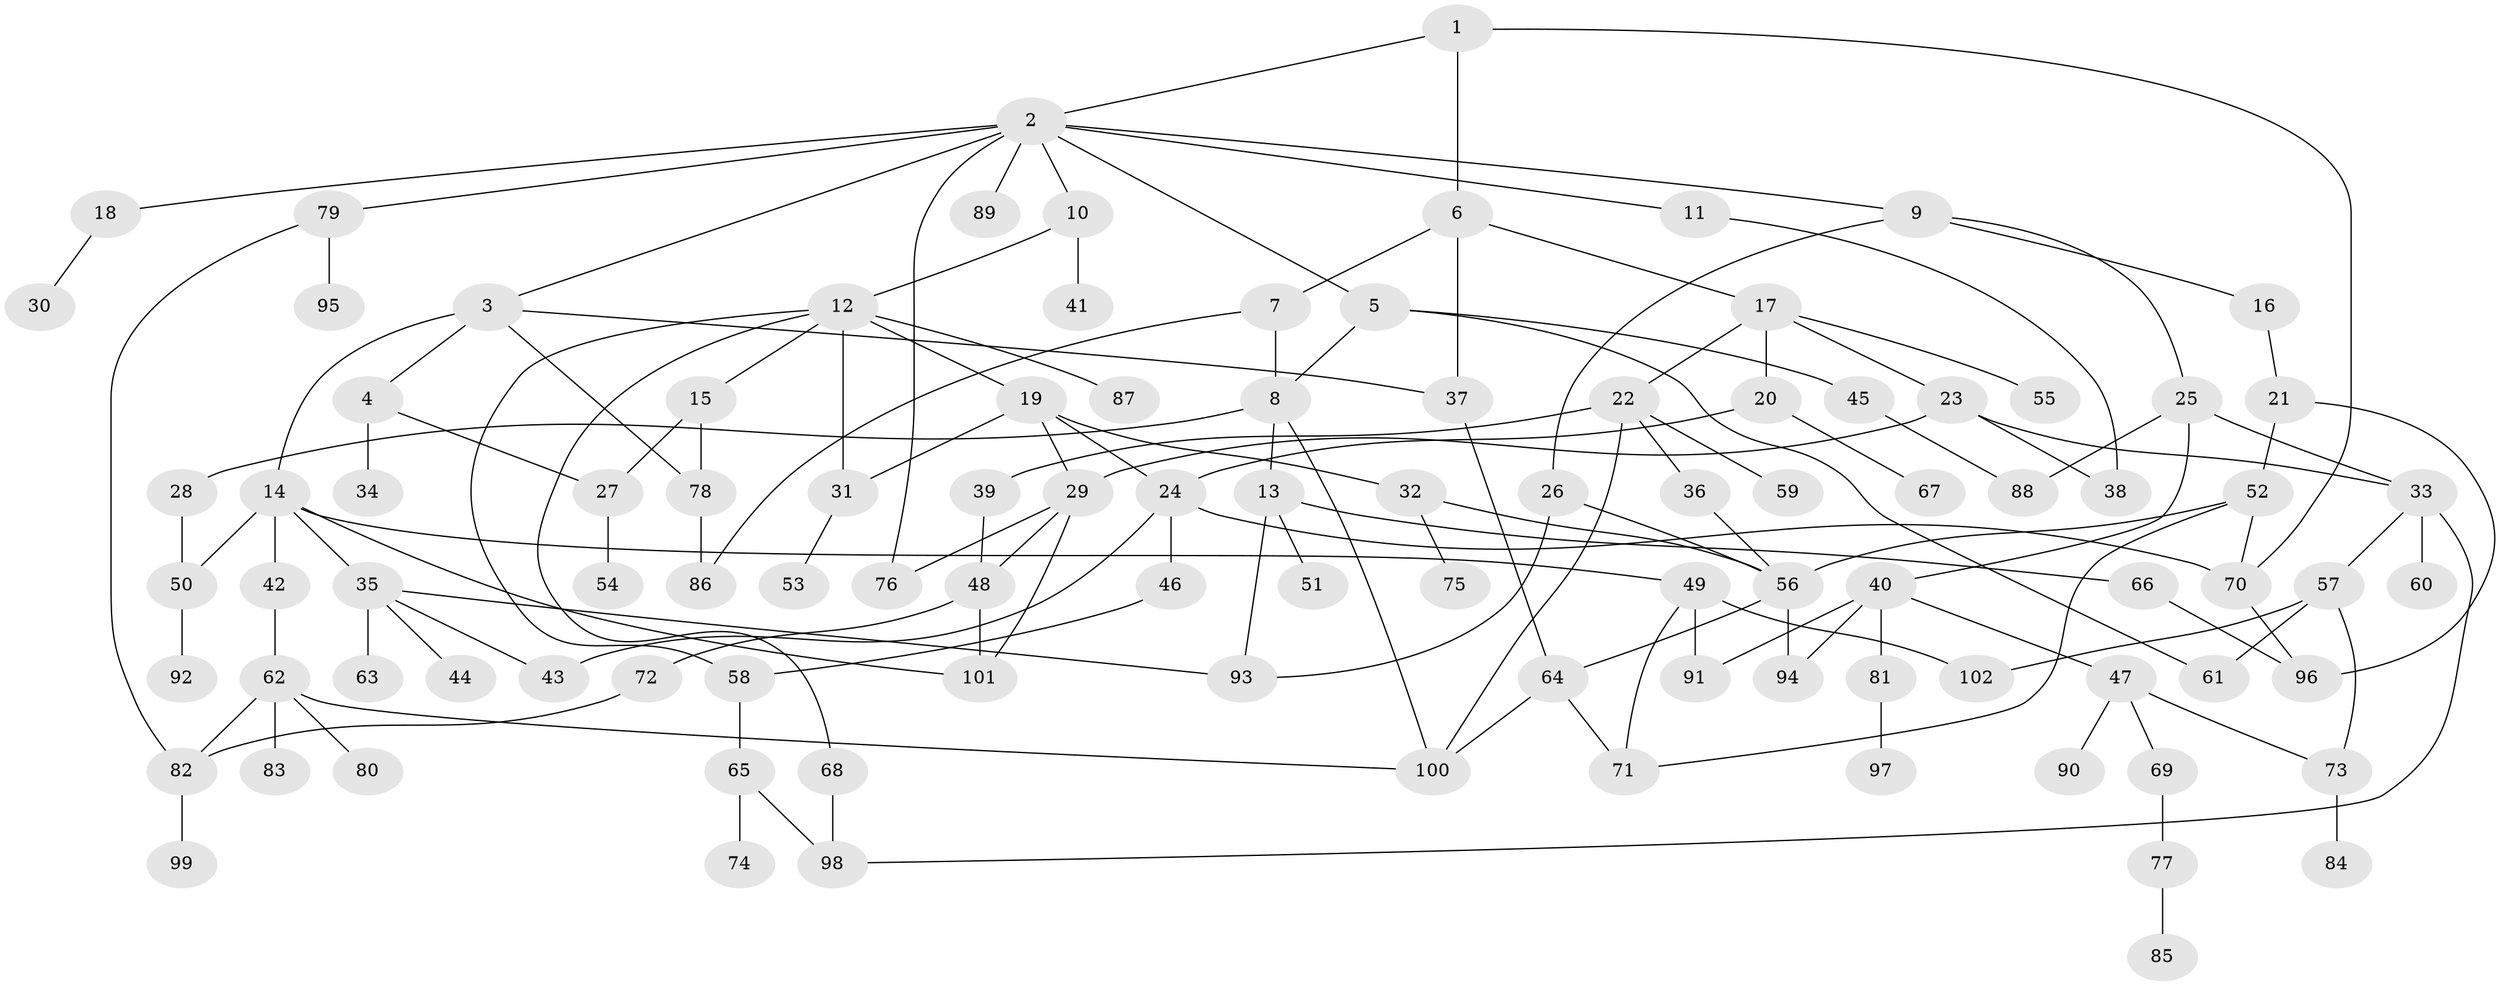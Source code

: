 // coarse degree distribution, {3: 0.19718309859154928, 10: 0.014084507042253521, 5: 0.08450704225352113, 4: 0.1267605633802817, 6: 0.04225352112676056, 2: 0.2112676056338028, 8: 0.014084507042253521, 1: 0.2676056338028169, 7: 0.028169014084507043, 11: 0.014084507042253521}
// Generated by graph-tools (version 1.1) at 2025/16/03/04/25 18:16:57]
// undirected, 102 vertices, 143 edges
graph export_dot {
graph [start="1"]
  node [color=gray90,style=filled];
  1;
  2;
  3;
  4;
  5;
  6;
  7;
  8;
  9;
  10;
  11;
  12;
  13;
  14;
  15;
  16;
  17;
  18;
  19;
  20;
  21;
  22;
  23;
  24;
  25;
  26;
  27;
  28;
  29;
  30;
  31;
  32;
  33;
  34;
  35;
  36;
  37;
  38;
  39;
  40;
  41;
  42;
  43;
  44;
  45;
  46;
  47;
  48;
  49;
  50;
  51;
  52;
  53;
  54;
  55;
  56;
  57;
  58;
  59;
  60;
  61;
  62;
  63;
  64;
  65;
  66;
  67;
  68;
  69;
  70;
  71;
  72;
  73;
  74;
  75;
  76;
  77;
  78;
  79;
  80;
  81;
  82;
  83;
  84;
  85;
  86;
  87;
  88;
  89;
  90;
  91;
  92;
  93;
  94;
  95;
  96;
  97;
  98;
  99;
  100;
  101;
  102;
  1 -- 2;
  1 -- 6;
  1 -- 70;
  2 -- 3;
  2 -- 5;
  2 -- 9;
  2 -- 10;
  2 -- 11;
  2 -- 18;
  2 -- 76;
  2 -- 79;
  2 -- 89;
  3 -- 4;
  3 -- 14;
  3 -- 37;
  3 -- 78;
  4 -- 34;
  4 -- 27;
  5 -- 45;
  5 -- 8;
  5 -- 61;
  6 -- 7;
  6 -- 17;
  6 -- 37;
  7 -- 8;
  7 -- 86;
  8 -- 13;
  8 -- 28;
  8 -- 100;
  9 -- 16;
  9 -- 25;
  9 -- 26;
  10 -- 12;
  10 -- 41;
  11 -- 38;
  12 -- 15;
  12 -- 19;
  12 -- 68;
  12 -- 87;
  12 -- 58;
  12 -- 31;
  13 -- 51;
  13 -- 66;
  13 -- 93;
  14 -- 35;
  14 -- 42;
  14 -- 49;
  14 -- 50;
  14 -- 101;
  15 -- 27;
  15 -- 78;
  16 -- 21;
  17 -- 20;
  17 -- 22;
  17 -- 23;
  17 -- 55;
  18 -- 30;
  19 -- 24;
  19 -- 31;
  19 -- 32;
  19 -- 29;
  20 -- 67;
  20 -- 24;
  21 -- 52;
  21 -- 96;
  22 -- 36;
  22 -- 39;
  22 -- 59;
  22 -- 100;
  23 -- 29;
  23 -- 33;
  23 -- 38;
  24 -- 46;
  24 -- 70;
  24 -- 43;
  25 -- 33;
  25 -- 40;
  25 -- 88;
  26 -- 56;
  26 -- 93;
  27 -- 54;
  28 -- 50;
  29 -- 101;
  29 -- 76;
  29 -- 48;
  31 -- 53;
  32 -- 75;
  32 -- 56;
  33 -- 57;
  33 -- 60;
  33 -- 98;
  35 -- 43;
  35 -- 44;
  35 -- 63;
  35 -- 93;
  36 -- 56;
  37 -- 64;
  39 -- 48;
  40 -- 47;
  40 -- 81;
  40 -- 91;
  40 -- 94;
  42 -- 62;
  45 -- 88;
  46 -- 58;
  47 -- 69;
  47 -- 73;
  47 -- 90;
  48 -- 72;
  48 -- 101;
  49 -- 102;
  49 -- 71;
  49 -- 91;
  50 -- 92;
  52 -- 70;
  52 -- 71;
  52 -- 56;
  56 -- 64;
  56 -- 94;
  57 -- 61;
  57 -- 73;
  57 -- 102;
  58 -- 65;
  62 -- 80;
  62 -- 83;
  62 -- 82;
  62 -- 100;
  64 -- 71;
  64 -- 100;
  65 -- 74;
  65 -- 98;
  66 -- 96;
  68 -- 98;
  69 -- 77;
  70 -- 96;
  72 -- 82;
  73 -- 84;
  77 -- 85;
  78 -- 86;
  79 -- 82;
  79 -- 95;
  81 -- 97;
  82 -- 99;
}
